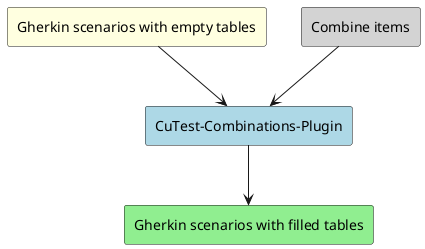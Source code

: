 @startuml
rectangle "CuTest-Combinations-Plugin" as Plugin #lightblue
rectangle "Gherkin scenarios with empty tables" as Gherkin #lightyellow
rectangle "Combine items" as Items #lightgrey
rectangle "Gherkin scenarios with filled tables" as Output #lightgreen

Gherkin --> Plugin
Items --> Plugin
Plugin --> Output

@enduml